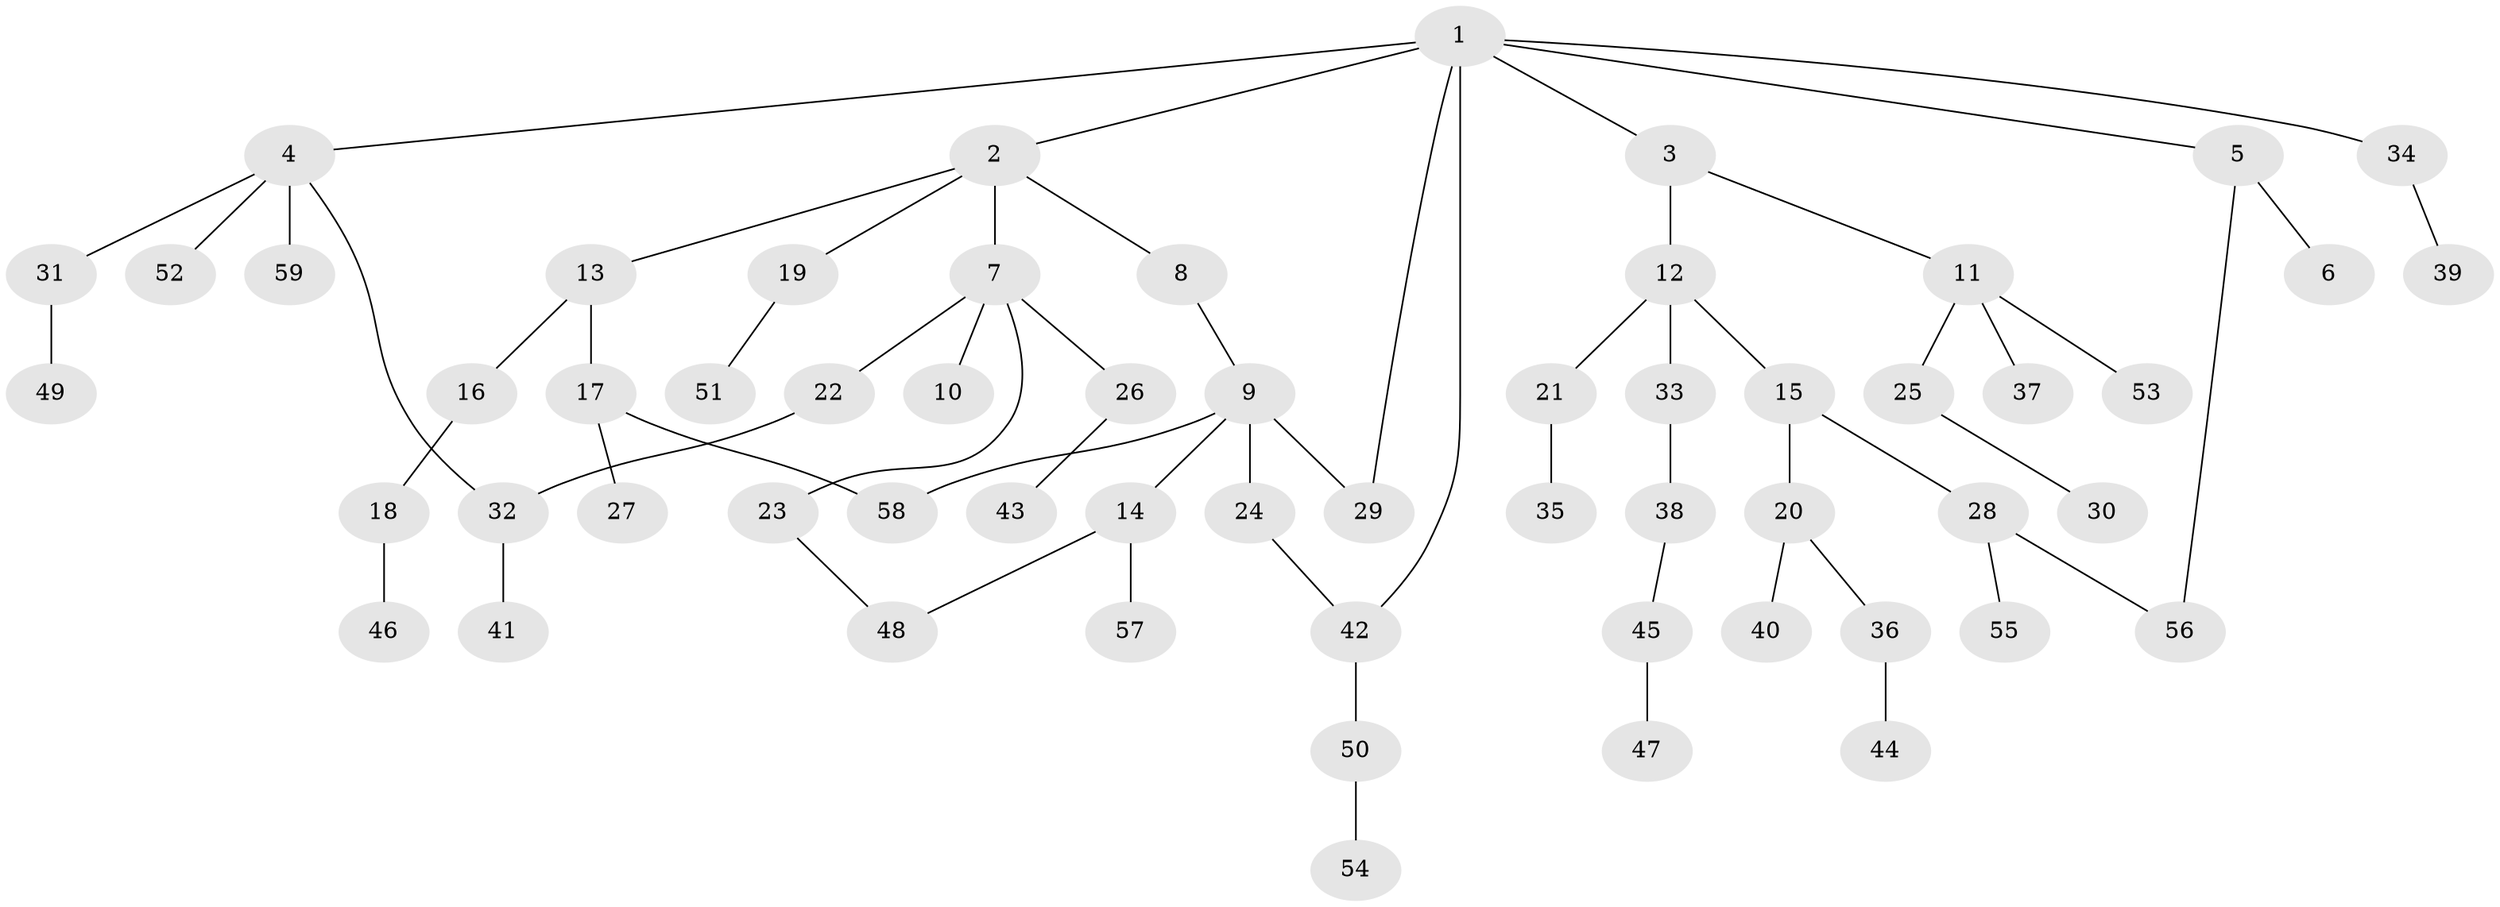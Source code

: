 // Generated by graph-tools (version 1.1) at 2025/13/03/09/25 04:13:24]
// undirected, 59 vertices, 64 edges
graph export_dot {
graph [start="1"]
  node [color=gray90,style=filled];
  1;
  2;
  3;
  4;
  5;
  6;
  7;
  8;
  9;
  10;
  11;
  12;
  13;
  14;
  15;
  16;
  17;
  18;
  19;
  20;
  21;
  22;
  23;
  24;
  25;
  26;
  27;
  28;
  29;
  30;
  31;
  32;
  33;
  34;
  35;
  36;
  37;
  38;
  39;
  40;
  41;
  42;
  43;
  44;
  45;
  46;
  47;
  48;
  49;
  50;
  51;
  52;
  53;
  54;
  55;
  56;
  57;
  58;
  59;
  1 -- 2;
  1 -- 3;
  1 -- 4;
  1 -- 5;
  1 -- 29;
  1 -- 34;
  1 -- 42;
  2 -- 7;
  2 -- 8;
  2 -- 13;
  2 -- 19;
  3 -- 11;
  3 -- 12;
  4 -- 31;
  4 -- 52;
  4 -- 59;
  4 -- 32;
  5 -- 6;
  5 -- 56;
  7 -- 10;
  7 -- 22;
  7 -- 23;
  7 -- 26;
  8 -- 9;
  9 -- 14;
  9 -- 24;
  9 -- 58;
  9 -- 29;
  11 -- 25;
  11 -- 37;
  11 -- 53;
  12 -- 15;
  12 -- 21;
  12 -- 33;
  13 -- 16;
  13 -- 17;
  14 -- 57;
  14 -- 48;
  15 -- 20;
  15 -- 28;
  16 -- 18;
  17 -- 27;
  17 -- 58;
  18 -- 46;
  19 -- 51;
  20 -- 36;
  20 -- 40;
  21 -- 35;
  22 -- 32;
  23 -- 48;
  24 -- 42;
  25 -- 30;
  26 -- 43;
  28 -- 55;
  28 -- 56;
  31 -- 49;
  32 -- 41;
  33 -- 38;
  34 -- 39;
  36 -- 44;
  38 -- 45;
  42 -- 50;
  45 -- 47;
  50 -- 54;
}
